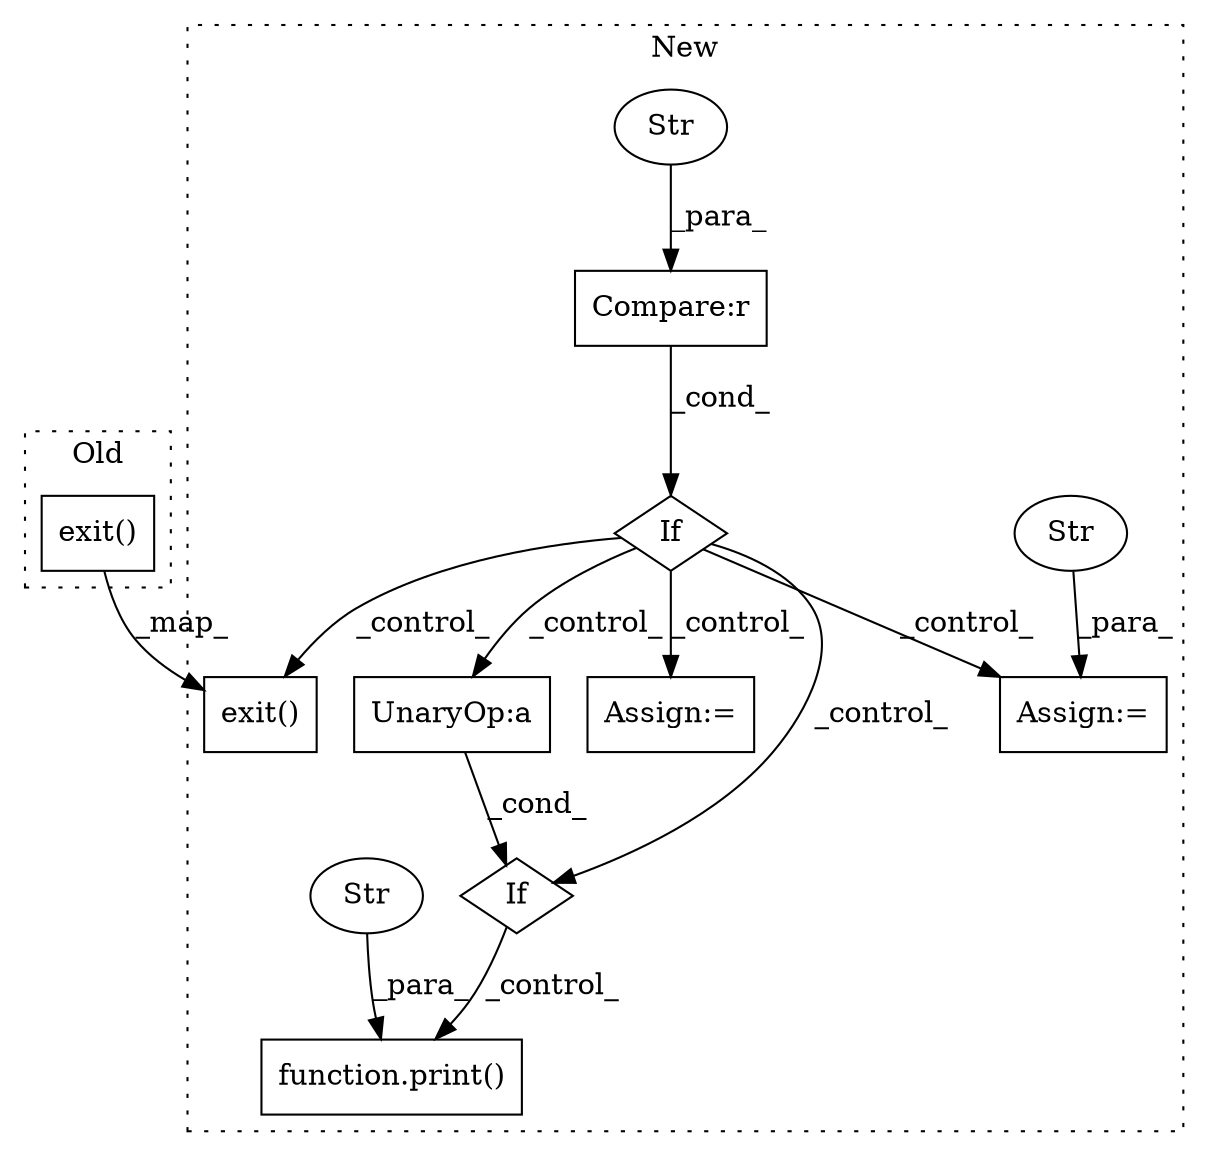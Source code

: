 digraph G {
subgraph cluster0 {
1 [label="exit()" a="75" s="3338" l="10" shape="box"];
label = "Old";
style="dotted";
}
subgraph cluster1 {
2 [label="exit()" a="75" s="4107" l="10" shape="box"];
3 [label="If" a="96" s="3246" l="0" shape="diamond"];
4 [label="Compare:r" a="40" s="3246" l="17" shape="box"];
5 [label="Str" a="66" s="3258" l="5" shape="ellipse"];
6 [label="If" a="96" s="3659" l="3" shape="diamond"];
7 [label="UnaryOp:a" a="61" s="3662" l="10" shape="box"];
8 [label="function.print()" a="75" s="3690,3741" l="6,1" shape="box"];
9 [label="Str" a="66" s="3696" l="45" shape="ellipse"];
10 [label="Assign:=" a="68" s="3290" l="3" shape="box"];
11 [label="Str" a="66" s="3293" l="17" shape="ellipse"];
12 [label="Assign:=" a="68" s="3800" l="3" shape="box"];
label = "New";
style="dotted";
}
1 -> 2 [label="_map_"];
3 -> 6 [label="_control_"];
3 -> 12 [label="_control_"];
3 -> 2 [label="_control_"];
3 -> 7 [label="_control_"];
3 -> 10 [label="_control_"];
4 -> 3 [label="_cond_"];
5 -> 4 [label="_para_"];
6 -> 8 [label="_control_"];
7 -> 6 [label="_cond_"];
9 -> 8 [label="_para_"];
11 -> 10 [label="_para_"];
}